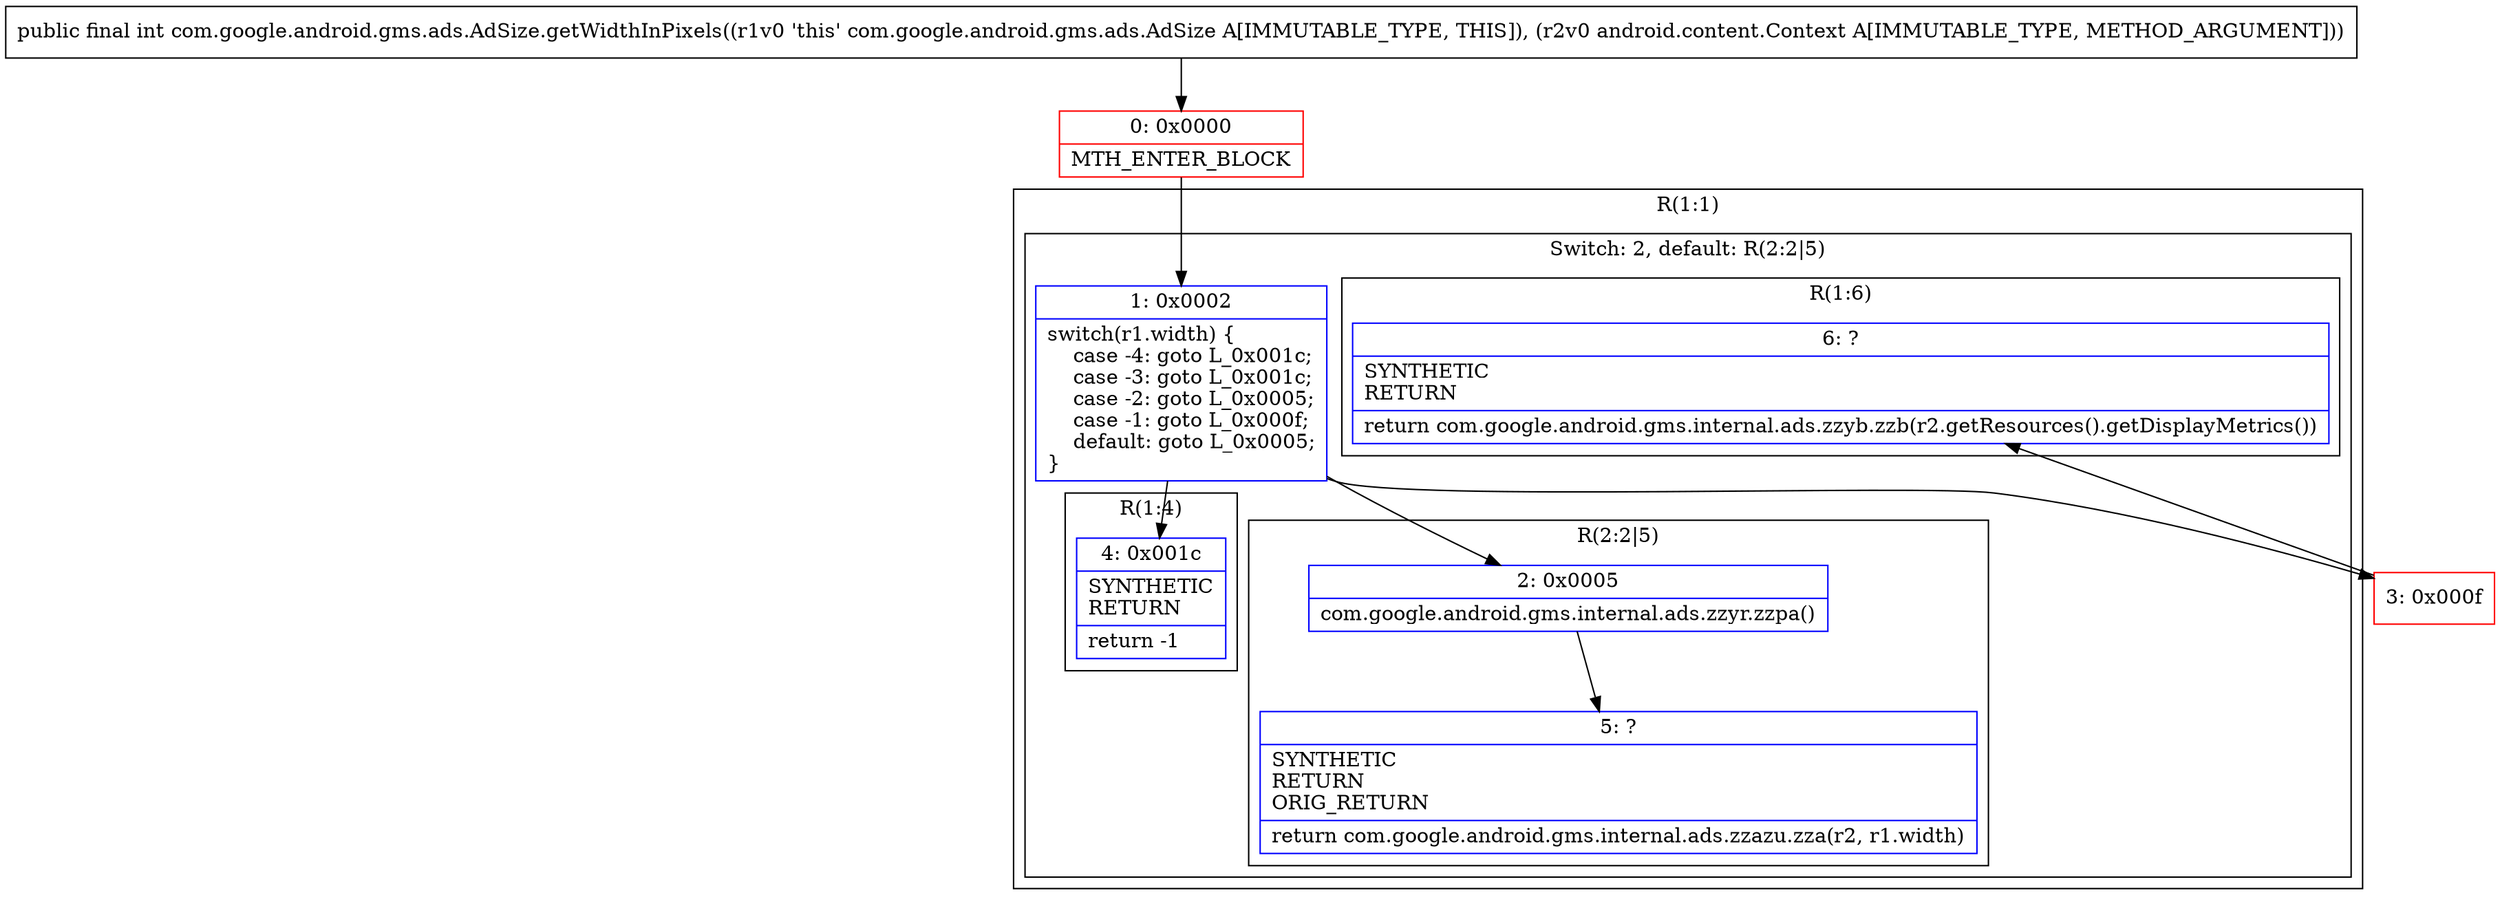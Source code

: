 digraph "CFG forcom.google.android.gms.ads.AdSize.getWidthInPixels(Landroid\/content\/Context;)I" {
subgraph cluster_Region_1578864075 {
label = "R(1:1)";
node [shape=record,color=blue];
subgraph cluster_SwitchRegion_635689705 {
label = "Switch: 2, default: R(2:2|5)";
node [shape=record,color=blue];
Node_1 [shape=record,label="{1\:\ 0x0002|switch(r1.width) \{\l    case \-4: goto L_0x001c;\l    case \-3: goto L_0x001c;\l    case \-2: goto L_0x0005;\l    case \-1: goto L_0x000f;\l    default: goto L_0x0005;\l\}\l}"];
subgraph cluster_Region_694594743 {
label = "R(1:4)";
node [shape=record,color=blue];
Node_4 [shape=record,label="{4\:\ 0x001c|SYNTHETIC\lRETURN\l|return \-1\l}"];
}
subgraph cluster_Region_1492866370 {
label = "R(1:6)";
node [shape=record,color=blue];
Node_6 [shape=record,label="{6\:\ ?|SYNTHETIC\lRETURN\l|return com.google.android.gms.internal.ads.zzyb.zzb(r2.getResources().getDisplayMetrics())\l}"];
}
subgraph cluster_Region_1519189571 {
label = "R(2:2|5)";
node [shape=record,color=blue];
Node_2 [shape=record,label="{2\:\ 0x0005|com.google.android.gms.internal.ads.zzyr.zzpa()\l}"];
Node_5 [shape=record,label="{5\:\ ?|SYNTHETIC\lRETURN\lORIG_RETURN\l|return com.google.android.gms.internal.ads.zzazu.zza(r2, r1.width)\l}"];
}
}
}
Node_0 [shape=record,color=red,label="{0\:\ 0x0000|MTH_ENTER_BLOCK\l}"];
Node_3 [shape=record,color=red,label="{3\:\ 0x000f}"];
MethodNode[shape=record,label="{public final int com.google.android.gms.ads.AdSize.getWidthInPixels((r1v0 'this' com.google.android.gms.ads.AdSize A[IMMUTABLE_TYPE, THIS]), (r2v0 android.content.Context A[IMMUTABLE_TYPE, METHOD_ARGUMENT])) }"];
MethodNode -> Node_0;
Node_1 -> Node_2;
Node_1 -> Node_3;
Node_1 -> Node_4;
Node_2 -> Node_5;
Node_0 -> Node_1;
Node_3 -> Node_6;
}

